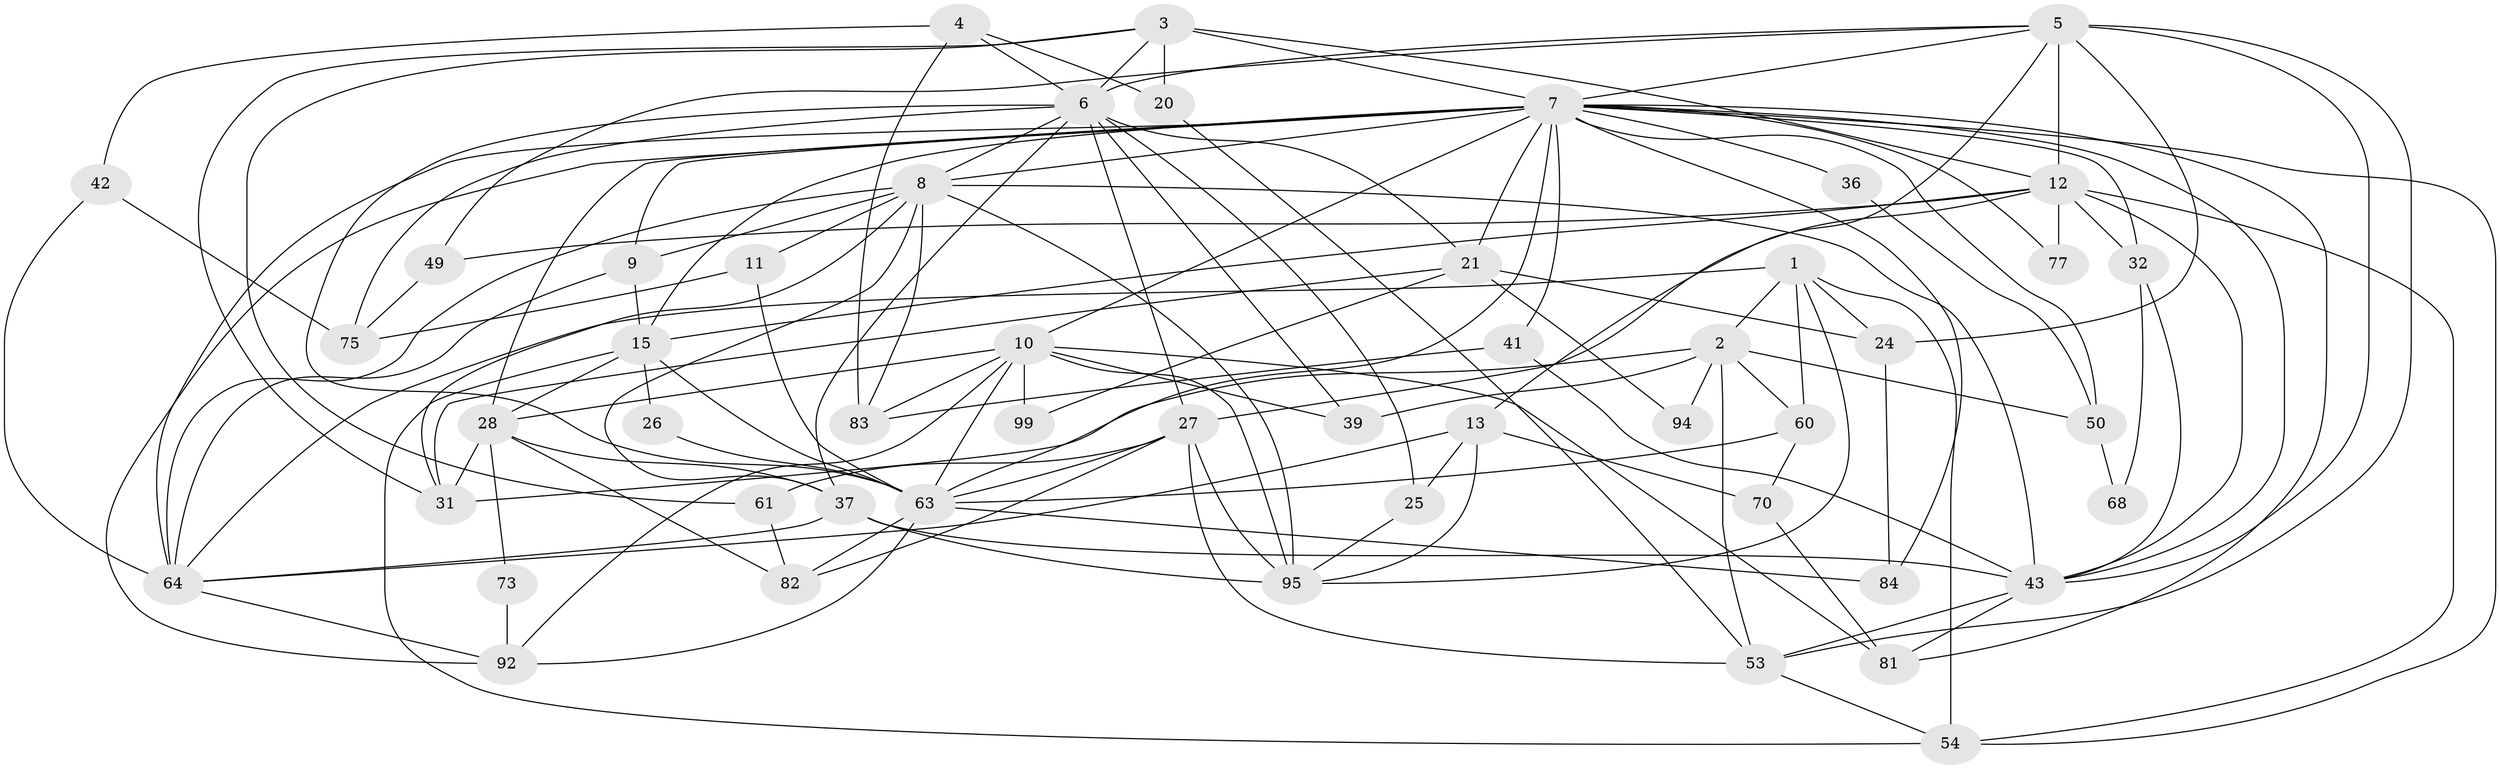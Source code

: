 // original degree distribution, {3: 0.3069306930693069, 6: 0.1188118811881188, 2: 0.1188118811881188, 5: 0.1485148514851485, 4: 0.25742574257425743, 7: 0.039603960396039604, 8: 0.009900990099009901}
// Generated by graph-tools (version 1.1) at 2025/15/03/09/25 04:15:14]
// undirected, 50 vertices, 132 edges
graph export_dot {
graph [start="1"]
  node [color=gray90,style=filled];
  1 [super="+22"];
  2 [super="+78"];
  3 [super="+62"];
  4 [super="+71"];
  5 [super="+16+66"];
  6 [super="+91+19"];
  7 [super="+56+65+35"];
  8 [super="+18+30+29"];
  9 [super="+72"];
  10 [super="+23+14"];
  11;
  12 [super="+40+55+46"];
  13 [super="+96"];
  15 [super="+38+17"];
  20 [super="+79"];
  21;
  24;
  25;
  26;
  27 [super="+34+45+33"];
  28 [super="+97+80"];
  31 [super="+67"];
  32 [super="+85"];
  36;
  37 [super="+48"];
  39;
  41 [super="+51"];
  42;
  43 [super="+100+47"];
  49;
  50;
  53 [super="+58"];
  54;
  60;
  61;
  63 [super="+89+74"];
  64 [super="+88"];
  68;
  70;
  73;
  75;
  77;
  81 [super="+90"];
  82;
  83;
  84;
  92 [super="+101"];
  94;
  95;
  99;
  1 -- 54;
  1 -- 60;
  1 -- 64;
  1 -- 24;
  1 -- 95;
  1 -- 2;
  2 -- 39;
  2 -- 50 [weight=2];
  2 -- 94;
  2 -- 31;
  2 -- 53;
  2 -- 60;
  3 -- 6;
  3 -- 20;
  3 -- 7;
  3 -- 12;
  3 -- 61;
  3 -- 31;
  4 -- 20 [weight=2];
  4 -- 42 [weight=2];
  4 -- 83;
  4 -- 6;
  5 -- 43;
  5 -- 49;
  5 -- 7;
  5 -- 12 [weight=2];
  5 -- 24;
  5 -- 53 [weight=2];
  5 -- 6;
  5 -- 13;
  6 -- 39;
  6 -- 75;
  6 -- 21;
  6 -- 27 [weight=2];
  6 -- 63;
  6 -- 37;
  6 -- 25;
  6 -- 8;
  7 -- 36;
  7 -- 41;
  7 -- 50;
  7 -- 84;
  7 -- 21 [weight=2];
  7 -- 54;
  7 -- 15;
  7 -- 32 [weight=2];
  7 -- 81 [weight=2];
  7 -- 10;
  7 -- 77;
  7 -- 8;
  7 -- 43;
  7 -- 92;
  7 -- 28;
  7 -- 63;
  7 -- 9;
  7 -- 64 [weight=2];
  8 -- 11 [weight=2];
  8 -- 37;
  8 -- 83;
  8 -- 43 [weight=2];
  8 -- 95;
  8 -- 64;
  8 -- 9;
  8 -- 31;
  9 -- 15 [weight=2];
  9 -- 64;
  10 -- 28;
  10 -- 99;
  10 -- 83;
  10 -- 39;
  10 -- 95;
  10 -- 81;
  10 -- 92;
  10 -- 63;
  11 -- 75;
  11 -- 63;
  12 -- 32;
  12 -- 49;
  12 -- 54;
  12 -- 43;
  12 -- 15;
  12 -- 77;
  12 -- 27;
  13 -- 70;
  13 -- 25;
  13 -- 95;
  13 -- 64;
  15 -- 26;
  15 -- 54;
  15 -- 63 [weight=2];
  15 -- 28;
  20 -- 53;
  21 -- 24;
  21 -- 94;
  21 -- 99;
  21 -- 31;
  24 -- 84;
  25 -- 95;
  26 -- 63;
  27 -- 61;
  27 -- 63;
  27 -- 53 [weight=2];
  27 -- 82;
  27 -- 95;
  28 -- 31;
  28 -- 82;
  28 -- 73;
  28 -- 37;
  32 -- 43;
  32 -- 68;
  36 -- 50;
  37 -- 64;
  37 -- 43;
  37 -- 95;
  41 -- 43;
  41 -- 83;
  42 -- 75;
  42 -- 64;
  43 -- 53;
  43 -- 81;
  49 -- 75;
  50 -- 68;
  53 -- 54;
  60 -- 70;
  60 -- 63;
  61 -- 82;
  63 -- 84;
  63 -- 92;
  63 -- 82;
  64 -- 92;
  70 -- 81;
  73 -- 92;
}
